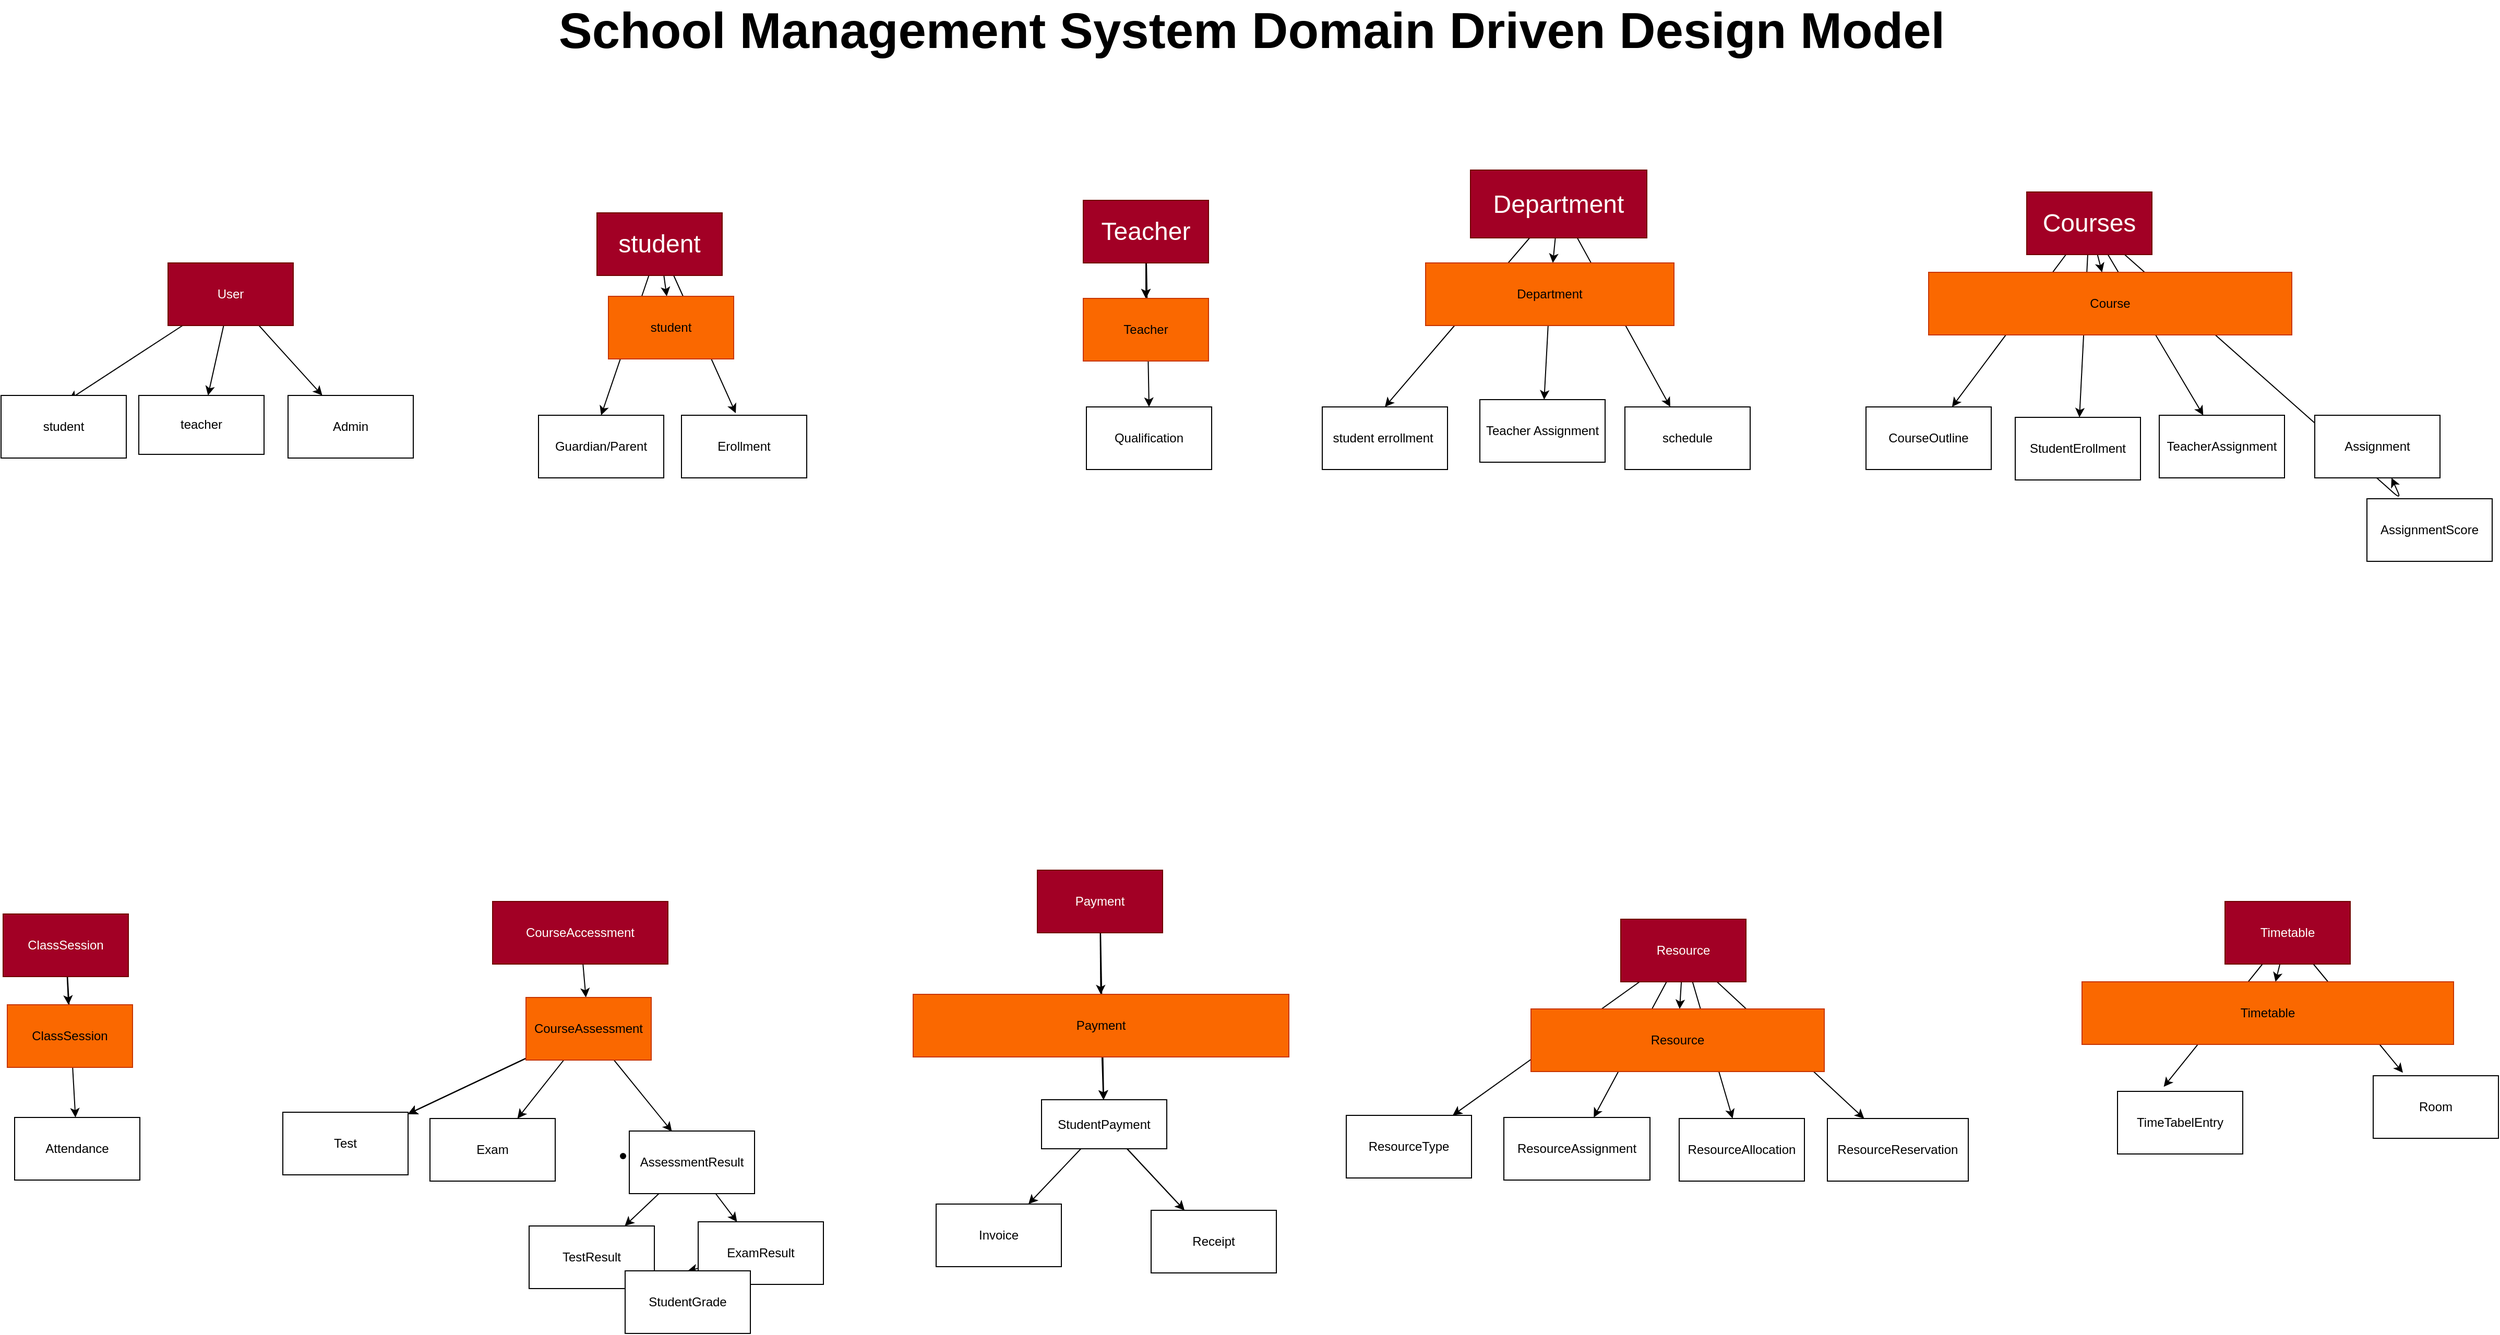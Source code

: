 <mxfile>
    <diagram id="9_D0lEmpQT5bIofAeF1x" name="Page-1">
        <mxGraphModel dx="4466" dy="2947" grid="0" gridSize="10" guides="1" tooltips="1" connect="1" arrows="1" fold="1" page="1" pageScale="1" pageWidth="1169" pageHeight="827" background="#FFFFFF" math="0" shadow="0">
            <root>
                <mxCell id="0"/>
                <mxCell id="1" parent="0"/>
                <mxCell id="6" value="" style="edgeStyle=none;html=1;" parent="1" source="2" edge="1">
                    <mxGeometry relative="1" as="geometry">
                        <mxPoint x="-703.969" y="233" as="targetPoint"/>
                    </mxGeometry>
                </mxCell>
                <mxCell id="8" style="edgeStyle=none;html=1;" parent="1" source="2" target="9" edge="1">
                    <mxGeometry relative="1" as="geometry">
                        <mxPoint x="-476.263" y="228.526" as="targetPoint"/>
                    </mxGeometry>
                </mxCell>
                <mxCell id="10" style="edgeStyle=none;html=1;" parent="1" source="2" target="11" edge="1">
                    <mxGeometry relative="1" as="geometry">
                        <mxPoint x="-448.79" y="239.474" as="targetPoint"/>
                    </mxGeometry>
                </mxCell>
                <mxCell id="2" value="User" style="rounded=0;whiteSpace=wrap;html=1;fillColor=#a20025;fontColor=#ffffff;strokeColor=#6F0000;" parent="1" vertex="1">
                    <mxGeometry x="-609" y="102" width="120" height="60" as="geometry"/>
                </mxCell>
                <mxCell id="5" value="student" style="rounded=0;whiteSpace=wrap;html=1;" parent="1" vertex="1">
                    <mxGeometry x="-769" y="229" width="120" height="60" as="geometry"/>
                </mxCell>
                <mxCell id="9" value="teacher" style="rounded=0;whiteSpace=wrap;html=1;" parent="1" vertex="1">
                    <mxGeometry x="-637" y="229.0" width="120" height="56.47" as="geometry"/>
                </mxCell>
                <mxCell id="11" value="Admin" style="rounded=0;whiteSpace=wrap;html=1;" parent="1" vertex="1">
                    <mxGeometry x="-494.0" y="229.004" width="120" height="60" as="geometry"/>
                </mxCell>
                <mxCell id="15" value="" style="edgeStyle=none;html=1;" parent="1" source="13" target="14" edge="1">
                    <mxGeometry relative="1" as="geometry"/>
                </mxCell>
                <mxCell id="19" style="edgeStyle=none;html=1;" parent="1" source="13" edge="1">
                    <mxGeometry relative="1" as="geometry">
                        <mxPoint x="-65" y="246" as="targetPoint"/>
                    </mxGeometry>
                </mxCell>
                <mxCell id="128" style="edgeStyle=none;html=1;entryX=0.5;entryY=0;entryDx=0;entryDy=0;" edge="1" parent="1" source="13" target="17">
                    <mxGeometry relative="1" as="geometry"/>
                </mxCell>
                <mxCell id="13" value="&lt;font style=&quot;font-size: 24px;&quot;&gt;student&lt;/font&gt;" style="rounded=0;whiteSpace=wrap;html=1;fillColor=#a20025;fontColor=#ffffff;strokeColor=#6F0000;" parent="1" vertex="1">
                    <mxGeometry x="-198" y="54" width="120" height="60" as="geometry"/>
                </mxCell>
                <mxCell id="14" value="student" style="rounded=0;whiteSpace=wrap;html=1;fillColor=#fa6800;fontColor=#000000;strokeColor=#C73500;" parent="1" vertex="1">
                    <mxGeometry x="-187" y="134" width="120" height="60" as="geometry"/>
                </mxCell>
                <mxCell id="17" value="Guardian/Parent" style="rounded=0;whiteSpace=wrap;html=1;" parent="1" vertex="1">
                    <mxGeometry x="-254" y="248" width="120" height="60" as="geometry"/>
                </mxCell>
                <mxCell id="20" value="Erollment" style="rounded=0;whiteSpace=wrap;html=1;" parent="1" vertex="1">
                    <mxGeometry x="-117" y="248" width="120" height="60" as="geometry"/>
                </mxCell>
                <mxCell id="31" value="" style="edgeStyle=none;html=1;" parent="1" source="34" target="35" edge="1">
                    <mxGeometry relative="1" as="geometry"/>
                </mxCell>
                <mxCell id="129" value="" style="edgeStyle=none;html=1;" edge="1" parent="1" source="34" target="35">
                    <mxGeometry relative="1" as="geometry"/>
                </mxCell>
                <mxCell id="130" style="edgeStyle=none;html=1;entryX=0.5;entryY=0;entryDx=0;entryDy=0;" edge="1" parent="1" source="34" target="36">
                    <mxGeometry relative="1" as="geometry"/>
                </mxCell>
                <mxCell id="34" value="&lt;font style=&quot;font-size: 24px;&quot;&gt;Teacher&lt;/font&gt;" style="rounded=0;whiteSpace=wrap;html=1;fillColor=#a20025;fontColor=#ffffff;strokeColor=#6F0000;" parent="1" vertex="1">
                    <mxGeometry x="268" y="42" width="120" height="60" as="geometry"/>
                </mxCell>
                <mxCell id="35" value="Teacher" style="rounded=0;whiteSpace=wrap;html=1;fillColor=#fa6800;fontColor=#000000;strokeColor=#C73500;" parent="1" vertex="1">
                    <mxGeometry x="268" y="136" width="120" height="60" as="geometry"/>
                </mxCell>
                <mxCell id="36" value="Qualification" style="rounded=0;whiteSpace=wrap;html=1;" parent="1" vertex="1">
                    <mxGeometry x="271" y="240" width="120" height="60" as="geometry"/>
                </mxCell>
                <mxCell id="38" value="" style="edgeStyle=none;html=1;" parent="1" source="41" target="42" edge="1">
                    <mxGeometry relative="1" as="geometry"/>
                </mxCell>
                <mxCell id="39" style="edgeStyle=none;html=1;entryX=0.5;entryY=0;entryDx=0;entryDy=0;" parent="1" source="41" edge="1" target="43">
                    <mxGeometry relative="1" as="geometry">
                        <mxPoint x="689" y="195" as="targetPoint"/>
                    </mxGeometry>
                </mxCell>
                <mxCell id="40" style="edgeStyle=none;html=1;" parent="1" source="41" edge="1" target="97">
                    <mxGeometry relative="1" as="geometry">
                        <mxPoint x="821" y="197" as="targetPoint"/>
                    </mxGeometry>
                </mxCell>
                <mxCell id="41" value="&lt;font style=&quot;font-size: 24px;&quot;&gt;Department&lt;/font&gt;" style="rounded=0;whiteSpace=wrap;html=1;fillColor=#a20025;fontColor=#ffffff;strokeColor=#6F0000;" parent="1" vertex="1">
                    <mxGeometry x="639" y="13" width="169" height="65" as="geometry"/>
                </mxCell>
                <mxCell id="131" style="edgeStyle=none;html=1;" edge="1" parent="1" source="42" target="44">
                    <mxGeometry relative="1" as="geometry"/>
                </mxCell>
                <mxCell id="42" value="Department" style="rounded=0;whiteSpace=wrap;html=1;fillColor=#fa6800;fontColor=#000000;strokeColor=#C73500;" parent="1" vertex="1">
                    <mxGeometry x="596" y="102" width="238" height="60" as="geometry"/>
                </mxCell>
                <mxCell id="43" value="student errollment&amp;nbsp;" style="rounded=0;whiteSpace=wrap;html=1;" parent="1" vertex="1">
                    <mxGeometry x="497" y="240" width="120" height="60" as="geometry"/>
                </mxCell>
                <mxCell id="44" value="Teacher Assignment" style="rounded=0;whiteSpace=wrap;html=1;" parent="1" vertex="1">
                    <mxGeometry x="648" y="233" width="120" height="60" as="geometry"/>
                </mxCell>
                <mxCell id="45" value="" style="edgeStyle=none;html=1;" parent="1" source="48" target="49" edge="1">
                    <mxGeometry relative="1" as="geometry"/>
                </mxCell>
                <mxCell id="48" value="CourseAccessment" style="rounded=0;whiteSpace=wrap;html=1;fillColor=#a20025;fontColor=#ffffff;strokeColor=#6F0000;" parent="1" vertex="1">
                    <mxGeometry x="-298" y="714" width="168" height="60" as="geometry"/>
                </mxCell>
                <mxCell id="105" value="" style="edgeStyle=none;html=1;" parent="1" source="49" target="104" edge="1">
                    <mxGeometry relative="1" as="geometry"/>
                </mxCell>
                <mxCell id="106" value="" style="edgeStyle=none;html=1;" parent="1" source="49" target="104" edge="1">
                    <mxGeometry relative="1" as="geometry"/>
                </mxCell>
                <mxCell id="107" value="" style="edgeStyle=none;html=1;" parent="1" source="49" target="104" edge="1">
                    <mxGeometry relative="1" as="geometry"/>
                </mxCell>
                <mxCell id="108" value="" style="edgeStyle=none;html=1;" parent="1" source="49" target="104" edge="1">
                    <mxGeometry relative="1" as="geometry"/>
                </mxCell>
                <mxCell id="109" style="edgeStyle=none;html=1;" parent="1" source="49" target="110" edge="1">
                    <mxGeometry relative="1" as="geometry">
                        <mxPoint x="-241" y="911" as="targetPoint"/>
                    </mxGeometry>
                </mxCell>
                <mxCell id="126" style="edgeStyle=none;html=1;entryX=0.34;entryY=0.006;entryDx=0;entryDy=0;entryPerimeter=0;" edge="1" parent="1" source="49" target="51">
                    <mxGeometry relative="1" as="geometry"/>
                </mxCell>
                <mxCell id="49" value="CourseAssessment" style="rounded=0;whiteSpace=wrap;html=1;fillColor=#fa6800;fontColor=#000000;strokeColor=#C73500;" parent="1" vertex="1">
                    <mxGeometry x="-266" y="806" width="120" height="60" as="geometry"/>
                </mxCell>
                <mxCell id="112" value="" style="edgeStyle=none;html=1;" parent="1" source="51" target="111" edge="1">
                    <mxGeometry relative="1" as="geometry"/>
                </mxCell>
                <mxCell id="113" style="edgeStyle=none;html=1;" parent="1" source="51" target="114" edge="1">
                    <mxGeometry relative="1" as="geometry">
                        <mxPoint x="-81.515" y="1061.055" as="targetPoint"/>
                    </mxGeometry>
                </mxCell>
                <mxCell id="51" value="AssessmentResult" style="rounded=0;whiteSpace=wrap;html=1;" parent="1" vertex="1">
                    <mxGeometry x="-167" y="934" width="120" height="60" as="geometry"/>
                </mxCell>
                <mxCell id="52" value="" style="edgeStyle=none;html=1;" parent="1" source="55" target="56" edge="1">
                    <mxGeometry relative="1" as="geometry"/>
                </mxCell>
                <mxCell id="54" style="edgeStyle=none;html=1;" parent="1" source="55" edge="1" target="119">
                    <mxGeometry relative="1" as="geometry">
                        <mxPoint x="370" y="827" as="targetPoint"/>
                    </mxGeometry>
                </mxCell>
                <mxCell id="55" value="Payment" style="rounded=0;whiteSpace=wrap;html=1;fillColor=#a20025;fontColor=#ffffff;strokeColor=#6F0000;" parent="1" vertex="1">
                    <mxGeometry x="224" y="684" width="120" height="60" as="geometry"/>
                </mxCell>
                <mxCell id="123" value="" style="edgeStyle=none;html=1;" edge="1" parent="1" source="56" target="119">
                    <mxGeometry relative="1" as="geometry"/>
                </mxCell>
                <mxCell id="56" value="Payment" style="rounded=0;whiteSpace=wrap;html=1;fillColor=#fa6800;fontColor=#000000;strokeColor=#C73500;" parent="1" vertex="1">
                    <mxGeometry x="105" y="803" width="360" height="60" as="geometry"/>
                </mxCell>
                <mxCell id="57" value="Invoice" style="rounded=0;whiteSpace=wrap;html=1;" parent="1" vertex="1">
                    <mxGeometry x="127" y="1004" width="120" height="60" as="geometry"/>
                </mxCell>
                <mxCell id="58" value="Receipt" style="rounded=0;whiteSpace=wrap;html=1;" parent="1" vertex="1">
                    <mxGeometry x="333" y="1010" width="120" height="60" as="geometry"/>
                </mxCell>
                <mxCell id="59" value="" style="edgeStyle=none;html=1;" parent="1" source="62" target="63" edge="1">
                    <mxGeometry relative="1" as="geometry"/>
                </mxCell>
                <mxCell id="61" style="edgeStyle=none;html=1;" parent="1" source="62" edge="1" target="65">
                    <mxGeometry relative="1" as="geometry">
                        <mxPoint x="952.474" y="908.105" as="targetPoint"/>
                    </mxGeometry>
                </mxCell>
                <mxCell id="133" style="edgeStyle=none;html=1;" edge="1" parent="1" source="62" target="134">
                    <mxGeometry relative="1" as="geometry">
                        <mxPoint x="850.085" y="932.415" as="targetPoint"/>
                    </mxGeometry>
                </mxCell>
                <mxCell id="135" style="edgeStyle=none;html=1;" edge="1" parent="1" source="62" target="136">
                    <mxGeometry relative="1" as="geometry">
                        <mxPoint x="957.605" y="942.975" as="targetPoint"/>
                    </mxGeometry>
                </mxCell>
                <mxCell id="137" style="edgeStyle=none;html=1;" edge="1" parent="1" source="62" target="138">
                    <mxGeometry relative="1" as="geometry">
                        <mxPoint x="1039.205" y="936.255" as="targetPoint"/>
                    </mxGeometry>
                </mxCell>
                <mxCell id="62" value="Resource" style="rounded=0;whiteSpace=wrap;html=1;fillColor=#a20025;fontColor=#ffffff;strokeColor=#6F0000;" parent="1" vertex="1">
                    <mxGeometry x="783" y="731" width="120" height="60" as="geometry"/>
                </mxCell>
                <mxCell id="63" value="Resource" style="rounded=0;whiteSpace=wrap;html=1;fillColor=#fa6800;fontColor=#000000;strokeColor=#C73500;" parent="1" vertex="1">
                    <mxGeometry x="697" y="817" width="281" height="60" as="geometry"/>
                </mxCell>
                <mxCell id="65" value="ResourceType" style="rounded=0;whiteSpace=wrap;html=1;" parent="1" vertex="1">
                    <mxGeometry x="520" y="919" width="120" height="60" as="geometry"/>
                </mxCell>
                <mxCell id="66" value="" style="edgeStyle=none;html=1;" parent="1" source="69" target="70" edge="1">
                    <mxGeometry relative="1" as="geometry"/>
                </mxCell>
                <mxCell id="127" style="edgeStyle=none;html=1;" edge="1" parent="1" source="69" target="72">
                    <mxGeometry relative="1" as="geometry"/>
                </mxCell>
                <mxCell id="69" value="ClassSession" style="rounded=0;whiteSpace=wrap;html=1;fillColor=#a20025;fontColor=#ffffff;strokeColor=#6F0000;" parent="1" vertex="1">
                    <mxGeometry x="-767" y="726" width="120" height="60" as="geometry"/>
                </mxCell>
                <mxCell id="70" value="ClassSession" style="rounded=0;whiteSpace=wrap;html=1;fillColor=#fa6800;fontColor=#000000;strokeColor=#C73500;" parent="1" vertex="1">
                    <mxGeometry x="-763" y="813" width="120" height="60" as="geometry"/>
                </mxCell>
                <mxCell id="72" value="Attendance" style="rounded=0;whiteSpace=wrap;html=1;" parent="1" vertex="1">
                    <mxGeometry x="-756" y="921" width="120" height="60" as="geometry"/>
                </mxCell>
                <mxCell id="73" value="" style="edgeStyle=none;html=1;" parent="1" source="76" target="77" edge="1">
                    <mxGeometry relative="1" as="geometry"/>
                </mxCell>
                <mxCell id="74" style="edgeStyle=none;html=1;" parent="1" source="76" target="78" edge="1">
                    <mxGeometry relative="1" as="geometry">
                        <mxPoint x="1230.474" y="211.579" as="targetPoint"/>
                    </mxGeometry>
                </mxCell>
                <mxCell id="75" style="edgeStyle=none;html=1;" parent="1" source="76" target="79" edge="1">
                    <mxGeometry relative="1" as="geometry">
                        <mxPoint x="1342.474" y="198.105" as="targetPoint"/>
                    </mxGeometry>
                </mxCell>
                <mxCell id="98" style="edgeStyle=none;html=1;" parent="1" source="76" target="99" edge="1">
                    <mxGeometry relative="1" as="geometry">
                        <mxPoint x="1406" y="194" as="targetPoint"/>
                    </mxGeometry>
                </mxCell>
                <mxCell id="100" style="edgeStyle=none;html=1;" parent="1" source="76" target="101" edge="1">
                    <mxGeometry relative="1" as="geometry">
                        <mxPoint x="1498.138" y="155.613" as="targetPoint"/>
                        <Array as="points">
                            <mxPoint x="1531" y="329"/>
                        </Array>
                    </mxGeometry>
                </mxCell>
                <mxCell id="76" value="&lt;font style=&quot;font-size: 24px;&quot;&gt;Courses&lt;/font&gt;" style="rounded=0;whiteSpace=wrap;html=1;fillColor=#a20025;fontColor=#ffffff;strokeColor=#6F0000;" parent="1" vertex="1">
                    <mxGeometry x="1172" y="34" width="120" height="60" as="geometry"/>
                </mxCell>
                <mxCell id="77" value="Course" style="rounded=0;whiteSpace=wrap;html=1;fillColor=#fa6800;fontColor=#000000;strokeColor=#C73500;" parent="1" vertex="1">
                    <mxGeometry x="1078" y="111" width="348" height="60" as="geometry"/>
                </mxCell>
                <mxCell id="78" value="CourseOutline" style="rounded=0;whiteSpace=wrap;html=1;" parent="1" vertex="1">
                    <mxGeometry x="1018" y="240" width="120" height="60" as="geometry"/>
                </mxCell>
                <mxCell id="79" value="StudentErollment" style="rounded=0;whiteSpace=wrap;html=1;" parent="1" vertex="1">
                    <mxGeometry x="1161" y="250" width="120" height="60" as="geometry"/>
                </mxCell>
                <mxCell id="80" value="" style="edgeStyle=none;html=1;" parent="1" source="83" target="84" edge="1">
                    <mxGeometry relative="1" as="geometry"/>
                </mxCell>
                <mxCell id="82" style="edgeStyle=none;html=1;" parent="1" source="83" edge="1">
                    <mxGeometry relative="1" as="geometry">
                        <mxPoint x="1532.474" y="878.105" as="targetPoint"/>
                    </mxGeometry>
                </mxCell>
                <mxCell id="141" style="edgeStyle=none;html=1;entryX=0.369;entryY=-0.072;entryDx=0;entryDy=0;entryPerimeter=0;" edge="1" parent="1" source="83" target="85">
                    <mxGeometry relative="1" as="geometry"/>
                </mxCell>
                <mxCell id="83" value="Timetable" style="rounded=0;whiteSpace=wrap;html=1;fillColor=#a20025;fontColor=#ffffff;strokeColor=#6F0000;" parent="1" vertex="1">
                    <mxGeometry x="1362" y="714" width="120" height="60" as="geometry"/>
                </mxCell>
                <mxCell id="84" value="Timetable" style="rounded=0;whiteSpace=wrap;html=1;fillColor=#fa6800;fontColor=#000000;strokeColor=#C73500;" parent="1" vertex="1">
                    <mxGeometry x="1225" y="791" width="356" height="60" as="geometry"/>
                </mxCell>
                <mxCell id="85" value="TimeTabelEntry" style="rounded=0;whiteSpace=wrap;html=1;" parent="1" vertex="1">
                    <mxGeometry x="1259" y="896" width="120" height="60" as="geometry"/>
                </mxCell>
                <mxCell id="86" value="Room" style="rounded=0;whiteSpace=wrap;html=1;" parent="1" vertex="1">
                    <mxGeometry x="1504" y="881" width="120" height="60" as="geometry"/>
                </mxCell>
                <mxCell id="87" value="&lt;font style=&quot;font-size: 48px;&quot;&gt;&lt;b style=&quot;&quot;&gt;School Management System Domain Driven Design Model&lt;/b&gt;&lt;/font&gt;" style="text;html=1;strokeColor=none;fillColor=none;align=center;verticalAlign=middle;whiteSpace=wrap;rounded=0;fontSize=24;" parent="1" vertex="1">
                    <mxGeometry x="-739" y="-148" width="2337" height="54" as="geometry"/>
                </mxCell>
                <mxCell id="97" value="schedule" style="rounded=0;whiteSpace=wrap;html=1;" parent="1" vertex="1">
                    <mxGeometry x="787" y="240" width="120" height="60" as="geometry"/>
                </mxCell>
                <mxCell id="99" value="TeacherAssignment" style="rounded=0;whiteSpace=wrap;html=1;" parent="1" vertex="1">
                    <mxGeometry x="1299" y="248.0" width="120" height="60" as="geometry"/>
                </mxCell>
                <mxCell id="101" value="Assignment" style="rounded=0;whiteSpace=wrap;html=1;" parent="1" vertex="1">
                    <mxGeometry x="1447.998" y="248.003" width="120" height="60" as="geometry"/>
                </mxCell>
                <mxCell id="103" value="AssignmentScore" style="rounded=0;whiteSpace=wrap;html=1;" parent="1" vertex="1">
                    <mxGeometry x="1498" y="328" width="120" height="60" as="geometry"/>
                </mxCell>
                <mxCell id="104" value="Test" style="rounded=0;whiteSpace=wrap;html=1;" parent="1" vertex="1">
                    <mxGeometry x="-499" y="916" width="120" height="60" as="geometry"/>
                </mxCell>
                <mxCell id="110" value="Exam" style="rounded=0;whiteSpace=wrap;html=1;" parent="1" vertex="1">
                    <mxGeometry x="-358" y="922" width="120" height="60" as="geometry"/>
                </mxCell>
                <mxCell id="117" value="" style="edgeStyle=none;html=1;" parent="1" source="111" target="116" edge="1">
                    <mxGeometry relative="1" as="geometry"/>
                </mxCell>
                <mxCell id="111" value="TestResult" style="whiteSpace=wrap;html=1;rounded=0;" parent="1" vertex="1">
                    <mxGeometry x="-263" y="1025" width="120" height="60" as="geometry"/>
                </mxCell>
                <mxCell id="118" style="edgeStyle=none;html=1;entryX=0.5;entryY=0;entryDx=0;entryDy=0;" parent="1" source="114" target="116" edge="1">
                    <mxGeometry relative="1" as="geometry"/>
                </mxCell>
                <mxCell id="114" value="ExamResult" style="rounded=0;whiteSpace=wrap;html=1;" parent="1" vertex="1">
                    <mxGeometry x="-101.005" y="1021.005" width="120" height="60" as="geometry"/>
                </mxCell>
                <mxCell id="116" value="StudentGrade" style="whiteSpace=wrap;html=1;rounded=0;" parent="1" vertex="1">
                    <mxGeometry x="-171" y="1068" width="120" height="60" as="geometry"/>
                </mxCell>
                <mxCell id="120" value="" style="edgeStyle=none;html=1;" edge="1" parent="1" source="119" target="58">
                    <mxGeometry relative="1" as="geometry"/>
                </mxCell>
                <mxCell id="121" value="" style="edgeStyle=none;html=1;" edge="1" parent="1" source="119" target="58">
                    <mxGeometry relative="1" as="geometry"/>
                </mxCell>
                <mxCell id="122" style="edgeStyle=none;html=1;" edge="1" parent="1" source="119" target="57">
                    <mxGeometry relative="1" as="geometry"/>
                </mxCell>
                <mxCell id="119" value="StudentPayment" style="rounded=0;whiteSpace=wrap;html=1;" vertex="1" parent="1">
                    <mxGeometry x="228" y="904" width="120" height="47" as="geometry"/>
                </mxCell>
                <mxCell id="124" value="" style="shape=waypoint;sketch=0;size=6;pointerEvents=1;points=[];fillColor=default;resizable=0;rotatable=0;perimeter=centerPerimeter;snapToPoint=1;rounded=0;" vertex="1" parent="1">
                    <mxGeometry x="-183" y="948" width="20" height="20" as="geometry"/>
                </mxCell>
                <mxCell id="134" value="ResourceAssignment" style="rounded=0;whiteSpace=wrap;html=1;" vertex="1" parent="1">
                    <mxGeometry x="671" y="921" width="140" height="60" as="geometry"/>
                </mxCell>
                <mxCell id="136" value="ResourceAllocation" style="rounded=0;whiteSpace=wrap;html=1;" vertex="1" parent="1">
                    <mxGeometry x="838.995" y="921.995" width="120" height="60" as="geometry"/>
                </mxCell>
                <mxCell id="138" value="ResourceReservation" style="rounded=0;whiteSpace=wrap;html=1;" vertex="1" parent="1">
                    <mxGeometry x="981" y="922" width="135" height="60" as="geometry"/>
                </mxCell>
            </root>
        </mxGraphModel>
    </diagram>
</mxfile>